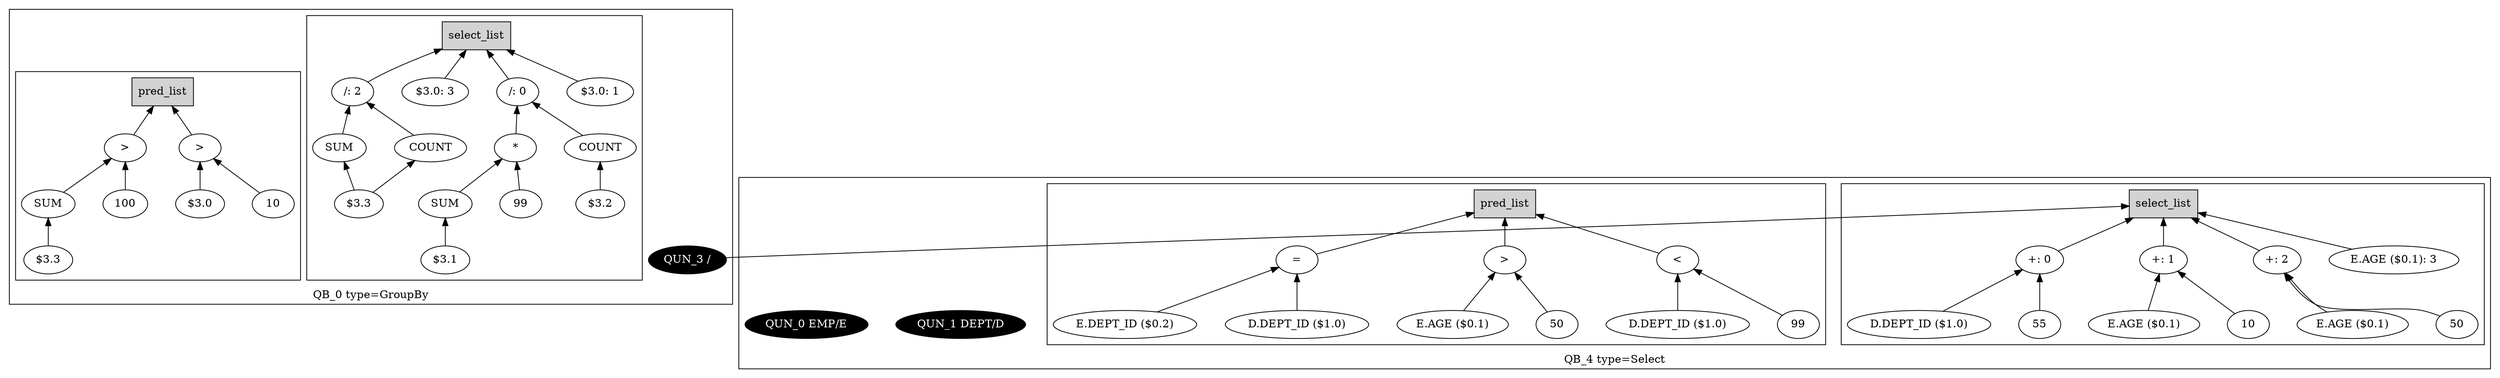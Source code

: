 digraph example1 {
    rankdir=BT;
    nodesep=0.5;
    ordering="in";
  subgraph cluster_QB_0 {
    "QB_0_selectlist"[label="select_list",shape=box,style=filled];
  subgraph cluster_select_listQB_0 {
    exprnodeExprKey11v1[label="/: 0"];
    exprnodeExprKey6v1 -> exprnodeExprKey11v1;
    exprnodeExprKey6v1[label="*"];
    exprnodeExprKey4v1 -> exprnodeExprKey6v1;
    exprnodeExprKey4v1[label="SUM"];
    exprnodeExprKey44v1 -> exprnodeExprKey4v1;
    exprnodeExprKey44v1[label="$3.1"];
    exprnodeExprKey5v1 -> exprnodeExprKey6v1;
    exprnodeExprKey5v1[label="99"];
    exprnodeExprKey10v1 -> exprnodeExprKey11v1;
    exprnodeExprKey10v1[label="COUNT"];
    exprnodeExprKey45v1 -> exprnodeExprKey10v1;
    exprnodeExprKey45v1[label="$3.2"];
    exprnodeExprKey11v1 -> "QB_0_selectlist";
    exprnodeExprKey46v1[label="$3.0: 1"];
    exprnodeExprKey46v1 -> "QB_0_selectlist";
    exprnodeExprKey50v1[label="/: 2"];
    exprnodeExprKey48v1 -> exprnodeExprKey50v1;
    exprnodeExprKey48v1[label="SUM"];
    exprnodeExprKey47v1 -> exprnodeExprKey48v1;
    exprnodeExprKey47v1[label="$3.3"];
    exprnodeExprKey49v1 -> exprnodeExprKey50v1;
    exprnodeExprKey49v1[label="COUNT"];
    exprnodeExprKey47v1 -> exprnodeExprKey49v1;
    exprnodeExprKey47v1[label="$3.3"];
    exprnodeExprKey50v1 -> "QB_0_selectlist";
    exprnodeExprKey51v1[label="$3.0: 3"];
    exprnodeExprKey51v1 -> "QB_0_selectlist";
}
    "QUN_3"[label="QUN_3 /", fillcolor=black, fontcolor=white, style=filled]
  subgraph cluster_pred_listQB_0 {
    exprnodeExprKey37v1[label=">"];
    exprnodeExprKey35v1 -> exprnodeExprKey37v1;
    exprnodeExprKey35v1[label="SUM"];
    exprnodeExprKey52v1 -> exprnodeExprKey35v1;
    exprnodeExprKey52v1[label="$3.3"];
    exprnodeExprKey36v1 -> exprnodeExprKey37v1;
    exprnodeExprKey36v1[label="100"];
    exprnodeExprKey37v1 -> QB_0_pred_list;
    exprnodeExprKey42v1[label=">"];
    exprnodeExprKey53v1 -> exprnodeExprKey42v1;
    exprnodeExprKey53v1[label="$3.0"];
    exprnodeExprKey41v1 -> exprnodeExprKey42v1;
    exprnodeExprKey41v1[label="10"];
    exprnodeExprKey42v1 -> QB_0_pred_list;
    "QB_0_pred_list"[label="pred_list",shape=box,style=filled];
}
    label = "QB_0 type=GroupBy";
}
    "QUN_3" -> "QB_4_selectlist";
  subgraph cluster_QB_4 {
    "QB_4_selectlist"[label="select_list",shape=box,style=filled];
  subgraph cluster_select_listQB_4 {
    exprnodeExprKey33v1[label="+: 0"];
    exprnodeExprKey31v1 -> exprnodeExprKey33v1;
    exprnodeExprKey31v1[label="D.DEPT_ID ($1.0)"];
    exprnodeExprKey32v1 -> exprnodeExprKey33v1;
    exprnodeExprKey32v1[label="55"];
    exprnodeExprKey33v1 -> "QB_4_selectlist";
    exprnodeExprKey3v1[label="+: 1"];
    exprnodeExprKey1v1 -> exprnodeExprKey3v1;
    exprnodeExprKey1v1[label="E.AGE ($0.1)"];
    exprnodeExprKey2v1 -> exprnodeExprKey3v1;
    exprnodeExprKey2v1[label="10"];
    exprnodeExprKey3v1 -> "QB_4_selectlist";
    exprnodeExprKey9v1[label="+: 2"];
    exprnodeExprKey7v1 -> exprnodeExprKey9v1;
    exprnodeExprKey7v1[label="E.AGE ($0.1)"];
    exprnodeExprKey8v1 -> exprnodeExprKey9v1;
    exprnodeExprKey8v1[label="50"];
    exprnodeExprKey9v1 -> "QB_4_selectlist";
    exprnodeExprKey15v1[label="E.AGE ($0.1): 3"];
    exprnodeExprKey15v1 -> "QB_4_selectlist";
}
    "QUN_1"[label="QUN_1 DEPT/D", fillcolor=black, fontcolor=white, style=filled]
    "QUN_0"[label="QUN_0 EMP/E", fillcolor=black, fontcolor=white, style=filled]
  subgraph cluster_pred_listQB_4 {
    exprnodeExprKey22v1[label=">"];
    exprnodeExprKey20v1 -> exprnodeExprKey22v1;
    exprnodeExprKey20v1[label="E.AGE ($0.1)"];
    exprnodeExprKey21v1 -> exprnodeExprKey22v1;
    exprnodeExprKey21v1[label="50"];
    exprnodeExprKey22v1 -> QB_4_pred_list;
    exprnodeExprKey25v1[label="<"];
    exprnodeExprKey23v1 -> exprnodeExprKey25v1;
    exprnodeExprKey23v1[label="D.DEPT_ID ($1.0)"];
    exprnodeExprKey24v1 -> exprnodeExprKey25v1;
    exprnodeExprKey24v1[label="99"];
    exprnodeExprKey25v1 -> QB_4_pred_list;
    exprnodeExprKey29v1[label="="];
    exprnodeExprKey27v1 -> exprnodeExprKey29v1;
    exprnodeExprKey27v1[label="E.DEPT_ID ($0.2)"];
    exprnodeExprKey28v1 -> exprnodeExprKey29v1;
    exprnodeExprKey28v1[label="D.DEPT_ID ($1.0)"];
    exprnodeExprKey29v1 -> QB_4_pred_list;
    "QB_4_pred_list"[label="pred_list",shape=box,style=filled];
}
    label = "QB_4 type=Select";
}
}
